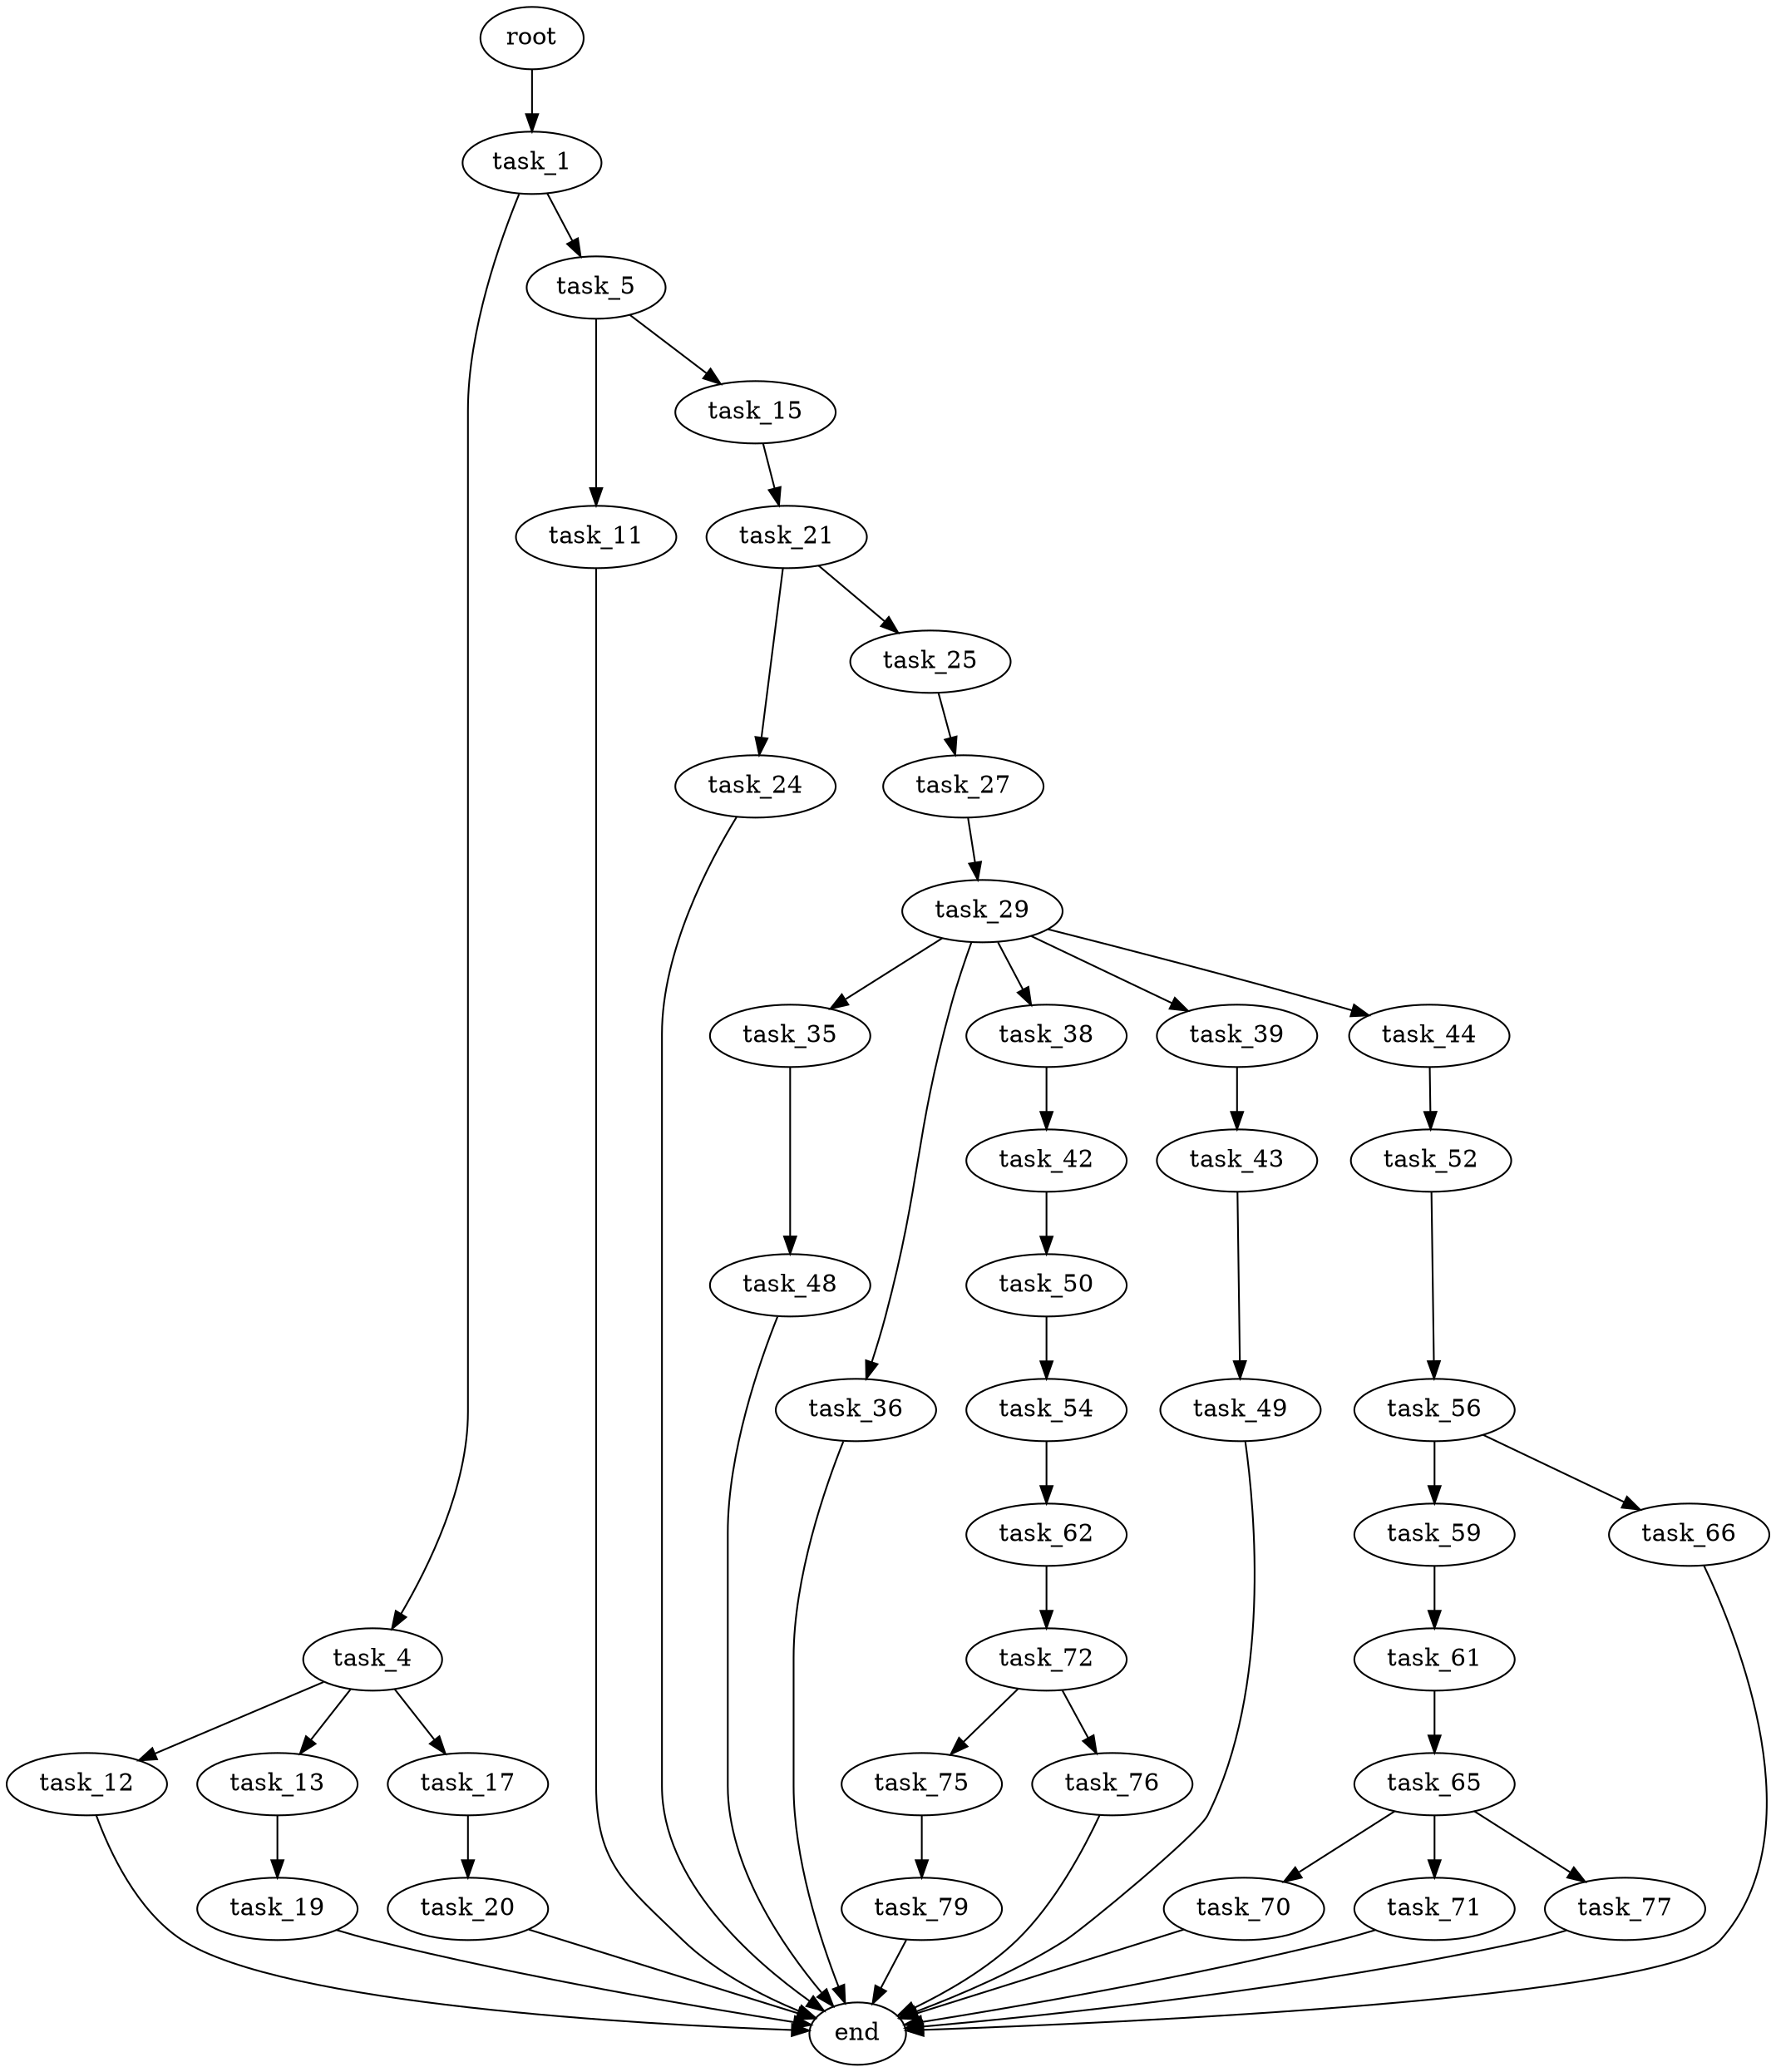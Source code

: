 digraph G {
  root [size="0.000000"];
  task_1 [size="9050593824.000000"];
  task_4 [size="28991029248.000000"];
  task_5 [size="28991029248.000000"];
  task_12 [size="27688937658.000000"];
  task_13 [size="18778805350.000000"];
  task_17 [size="155626796410.000000"];
  task_11 [size="368293445632.000000"];
  task_15 [size="1640808369.000000"];
  end [size="0.000000"];
  task_19 [size="1073741824000.000000"];
  task_21 [size="134217728000.000000"];
  task_20 [size="15975098094.000000"];
  task_24 [size="549755813888.000000"];
  task_25 [size="368293445632.000000"];
  task_27 [size="782757789696.000000"];
  task_29 [size="2128357559.000000"];
  task_35 [size="547916075588.000000"];
  task_36 [size="32089963434.000000"];
  task_38 [size="108493015527.000000"];
  task_39 [size="20600088700.000000"];
  task_44 [size="28991029248.000000"];
  task_48 [size="134217728000.000000"];
  task_42 [size="10756329551.000000"];
  task_43 [size="77936865492.000000"];
  task_50 [size="11572116856.000000"];
  task_49 [size="134217728000.000000"];
  task_52 [size="175806566148.000000"];
  task_54 [size="782757789696.000000"];
  task_56 [size="28991029248.000000"];
  task_62 [size="26838229562.000000"];
  task_59 [size="8589934592.000000"];
  task_66 [size="196315775971.000000"];
  task_61 [size="11392488090.000000"];
  task_65 [size="28991029248.000000"];
  task_72 [size="782757789696.000000"];
  task_70 [size="1984024778.000000"];
  task_71 [size="29210726744.000000"];
  task_77 [size="2796603316.000000"];
  task_75 [size="31153595288.000000"];
  task_76 [size="549755813888.000000"];
  task_79 [size="184607805420.000000"];

  root -> task_1 [size="1.000000"];
  task_1 -> task_4 [size="679477248.000000"];
  task_1 -> task_5 [size="679477248.000000"];
  task_4 -> task_12 [size="75497472.000000"];
  task_4 -> task_13 [size="75497472.000000"];
  task_4 -> task_17 [size="75497472.000000"];
  task_5 -> task_11 [size="75497472.000000"];
  task_5 -> task_15 [size="75497472.000000"];
  task_12 -> end [size="1.000000"];
  task_13 -> task_19 [size="536870912.000000"];
  task_17 -> task_20 [size="411041792.000000"];
  task_11 -> end [size="1.000000"];
  task_15 -> task_21 [size="33554432.000000"];
  task_19 -> end [size="1.000000"];
  task_21 -> task_24 [size="209715200.000000"];
  task_21 -> task_25 [size="209715200.000000"];
  task_20 -> end [size="1.000000"];
  task_24 -> end [size="1.000000"];
  task_25 -> task_27 [size="411041792.000000"];
  task_27 -> task_29 [size="679477248.000000"];
  task_29 -> task_35 [size="75497472.000000"];
  task_29 -> task_36 [size="75497472.000000"];
  task_29 -> task_38 [size="75497472.000000"];
  task_29 -> task_39 [size="75497472.000000"];
  task_29 -> task_44 [size="75497472.000000"];
  task_35 -> task_48 [size="679477248.000000"];
  task_36 -> end [size="1.000000"];
  task_38 -> task_42 [size="75497472.000000"];
  task_39 -> task_43 [size="679477248.000000"];
  task_44 -> task_52 [size="75497472.000000"];
  task_48 -> end [size="1.000000"];
  task_42 -> task_50 [size="33554432.000000"];
  task_43 -> task_49 [size="134217728.000000"];
  task_50 -> task_54 [size="838860800.000000"];
  task_49 -> end [size="1.000000"];
  task_52 -> task_56 [size="134217728.000000"];
  task_54 -> task_62 [size="679477248.000000"];
  task_56 -> task_59 [size="75497472.000000"];
  task_56 -> task_66 [size="75497472.000000"];
  task_62 -> task_72 [size="536870912.000000"];
  task_59 -> task_61 [size="33554432.000000"];
  task_66 -> end [size="1.000000"];
  task_61 -> task_65 [size="536870912.000000"];
  task_65 -> task_70 [size="75497472.000000"];
  task_65 -> task_71 [size="75497472.000000"];
  task_65 -> task_77 [size="75497472.000000"];
  task_72 -> task_75 [size="679477248.000000"];
  task_72 -> task_76 [size="679477248.000000"];
  task_70 -> end [size="1.000000"];
  task_71 -> end [size="1.000000"];
  task_77 -> end [size="1.000000"];
  task_75 -> task_79 [size="536870912.000000"];
  task_76 -> end [size="1.000000"];
  task_79 -> end [size="1.000000"];
}
